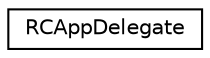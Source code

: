 digraph G
{
  edge [fontname="Helvetica",fontsize="10",labelfontname="Helvetica",labelfontsize="10"];
  node [fontname="Helvetica",fontsize="10",shape=record];
  rankdir="LR";
  Node1 [label="RCAppDelegate",height=0.2,width=0.4,color="black", fillcolor="white", style="filled",URL="$interface_r_c_app_delegate.html"];
}
